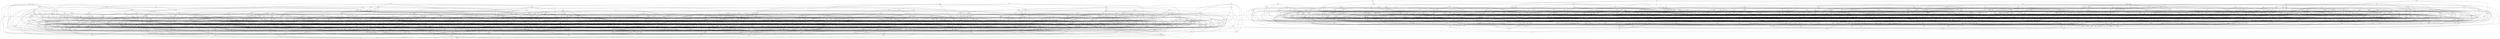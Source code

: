 graph G {
bbg
bbr
bcn
bcs
bct
bdb
bdh
bds
bfb
bfr
bft
bgg
bgk
bgl
bgr
bgt
bhk
bhx
bjx
bkc
bkk
bkm
bkp
bks
bkv
bkx
blb
bll
blm
bmr
bnc
bnf
bnr
bnx
bpc
bpg
bpj
bpp
bpv
bpz
bqf
bql
bqm
bqp
bqz
brc
brk
brq
brs
bsq
bsz
btf
btg
btm
bts
btv
bvc
bvd
bvf
bvl
bvq
bvt
bxb
bxd
bxg
bxj
bxk
bxr
bxs
bxz
bzp
cbc
cbj
cbn
cck
ccn
ccr
ccv
cdd
cds
cdz
cfb
cfl
cgb
cgf
cgn
cgs
chb
chf
chg
chh
chn
chp
chz
cjg
cjj
cjl
cjv
cjx
ckl
ckr
ckv
clc
clf
clh
cll
cln
cml
cmm
cmp
cnb
cns
cpd
cpf
cpg
cpl
cpp
cps
cpt
cpx
cqj
cqq
cqr
crh
crl
crq
crt
crz
csc
csd
ctb
ctf
ctp
cvb
cvq
cxn
cxp
cxs
czg
czh
czq
czr
dbc
dbj
dbn
dbp
dbr
dbs
dbv
dcb
dcq
ddd
ddm
ddp
ddq
dds
dff
dfg
dfl
dfs
dfz
dgc
dgm
dgs
dgz
dhb
dhk
dhq
dhs
djb
djg
djk
dkc
dkl
dls
dlt
dmj
dmp
dmr
dnk
dnx
dpc
dpg
dpl
dpm
dpq
dqb
dqd
dqh
dqj
dqm
dqp
drh
drj
dsc
dsd
dsh
dsk
dsz
dtb
dtk
dtl
dtn
dvd
dvr
dxc
dxl
dxp
dxx
dzh
dzj
dzk
dzl
dzn
dzz
fbd
fbk
fbm
fbr
fbt
fcf
fcm
fcn
fcq
fcz
fdf
fdg
fdl
fdr
fds
fdz
ffs
ffz
fgl
fgn
fgv
fhg
fhm
fht
fjp
fjt
fkp
fkr
fkz
flh
flp
fmd
fmj
fnq
fnt
fnz
fpd
fph
fpj
fpk
fpl
fpq
fpr
fpx
fqb
fqg
fql
fqm
fqn
fqv
fqx
frh
frl
frn
frp
fsc
fsk
fsv
ftf
ftg
ftt
fvb
fvd
fvf
fvr
fvv
fvx
fxj
fxk
fxm
fxn
fxs
fzg
fzq
fzv
gbg
gbm
gbq
gbs
gcb
gcc
gcd
gcg
gch
gcl
gcs
gcz
gdd
gdh
gdj
gdr
gdx
gfb
gff
gft
ggc
ggd
ggm
ghj
ghn
ghv
gjj
gjr
gjt
gjz
gkd
gkh
gkn
gkt
gld
glh
gls
gmg
gmk
gmr
gmt
gmx
gnk
gnn
gnt
gnx
gnz
gpf
gpl
gpm
gpp
gpt
gpx
gpz
gqg
gqp
gqv
grc
grh
grj
grs
grt
gsb
gsf
gsl
gst
gsv
gtf
gth
gtn
gtv
gvp
gvx
gvz
gxj
gxk
gxp
gxv
gxx
gxz
gzb
gzg
gzj
gzk
hbd
hbm
hbq
hbs
hbt
hbv
hbz
hcb
hdk
hdq
hdv
hfb
hff
hfh
hfq
hgf
hgj
hhj
hhk
hhm
hhp
hjd
hjg
hjh
hjj
hjk
hjp
hjq
hjx
hkc
hkh
hkq
hkr
hlb
hld
hlg
hls
hlt
hlx
hmc
hmf
hmj
hmr
hnz
hpk
hpp
hpt
hqc
hqf
hqh
hqv
hqz
hrf
hrl
hrq
hrr
hrz
hsr
htb
htf
htk
htq
htr
hvh
hvj
hvx
hxd
hxh
hxp
hxr
hxt
hxv
hzb
hzc
hzn
hzp
hzs
hzt
hzz
jbc
jbh
jbr
jbt
jcg
jch
jdg
jdj
jfc
jff
jfg
jfh
jfm
jfp
jfr
jfs
jfv
jfz
jgg
jgh
jgj
jgp
jgr
jgx
jhb
jhx
jhz
jjc
jjk
jjq
jjr
jjz
jkf
jkg
jkj
jkn
jlb
jll
jln
jls
jlx
jlz
jmh
jmk
jml
jmp
jmr
jmz
jnb
jnj
jpb
jpg
jpk
jpm
jpp
jpx
jqc
jqq
jrg
jrm
jrp
jrq
jsh
jsn
jsx
jtd
jtg
jtl
jtr
jvc
jvf
jvp
jvs
jvx
jxc
jxq
jxr
jxx
jzm
kbc
kbh
kbm
kbx
kcc
kcm
kcs
kcx
kdr
kfm
kfr
kgh
kgj
kgr
khl
khm
kht
kjc
kjm
kjs
kjv
kjz
kkb
kkh
kkj
kkk
kkm
kkr
klc
klh
kls
klv
klx
kmf
kmg
kmh
kmk
kmn
kms
knd
knj
kpl
kpq
kps
kpv
kqd
kqv
kqx
krc
krh
krk
krm
krp
krt
krx
ksb
ksp
ksr
ktj
ktq
kts
kvb
kvq
kvr
kxr
kxx
kzf
kzx
lbp
lcj
lcm
lcr
lcs
ldb
ldg
ldh
ldj
ldk
ldp
ldr
ldt
ldx
lfb
lfc
lfh
lfk
lfr
lfx
lgk
lgr
lgt
lhj
lhm
lhp
lhx
ljg
ljj
ljm
lkd
lkg
lkh
lkk
lkl
lkq
lkr
lks
lkv
lll
llm
llp
llz
lmc
lmg
lmh
lmj
lmk
lml
lmq
lng
lnm
lnn
lnp
lnr
lnt
lpd
lpn
lpx
lqb
lqc
lqf
lqz
lrc
lrf
lrg
lrh
lsf
ltc
ltp
ltz
lvp
lvs
lvt
lxd
lxg
lxq
lxr
lxt
lzl
mbf
mbk
mbl
mbn
mbp
mcb
mcd
mch
mcm
mcr
mdn
mdz
mfd
mfn
mfx
mgj
mgl
mgn
mgr
mgx
mgz
mhc
mhg
mhj
mhk
mhs
mhx
mjb
mjg
mjl
mjr
mjt
mkc
mkg
mkk
mkn
mkp
mkq
mkz
mlq
mlr
mlx
mmb
mmk
mms
mmt
mnd
mng
mnp
mnt
mnz
mpf
mph
mpj
mpl
mpt
mpx
mqd
mqj
mqs
mqv
mqx
mrk
mrp
mrq
mrr
mrs
mrt
msg
msh
msn
msp
mss
msz
mtc
mtf
mtg
mtj
mtq
mts
mtv
mtz
mvk
mvm
mvt
mxg
mxk
mxm
mxn
mxp
mxq
mzc
mzl
mzn
mzp
mzv
nbf
nbp
ncb
ncg
ncx
ndb
ndf
ndp
ndr
ndz
nff
nfl
nfs
nft
ngc
ngg
ngj
ngp
ngv
nhd
nhk
nhl
nhp
nhq
nhr
njc
njd
njh
njp
njs
njt
njv
nkj
nkt
nkz
nlb
nlg
nlh
nlm
nlq
nmb
nmf
nml
nmp
nmq
nms
nnb
nnc
nnd
nnf
nnn
nnx
npb
npc
npj
npq
nqh
nqj
nqn
nrj
nsb
nsj
nsp
ntr
nts
ntx
nvd
nvg
nvj
nvk
nvs
nvv
nxb
nxg
nxn
nxq
nxz
nzf
nzv
pbd
pbk
pbq
pcb
pch
pcj
pck
pct
pdc
pdf
pdh
pdl
pdm
pdp
pfb
pfc
pfh
pft
pgg
pgn
pgp
pgr
pgv
pgx
phr
pjj
pjm
pjq
pkb
pkp
pkv
plh
plp
plt
plz
pmc
pmh
pml
pmn
pmz
pnh
pnm
pnr
pns
pnt
pnv
pnz
ppf
ppj
ppm
ppv
ppx
ppz
pqd
pql
pqn
prb
prd
prq
prx
prz
psd
psf
psp
psr
psv
ptf
ptl
ptq
ptz
pvh
pvk
pxc
pxd
pxf
pxk
pxn
pxs
pxt
pxz
pzn
pzv
pzx
qbf
qbj
qbn
qbs
qcb
qch
qcj
qcm
qcn
qdc
qdr
qdt
qdx
qfb
qfg
qfm
qfp
qft
qfx
qgb
qgj
qgk
qgl
qgn
qgq
qhf
qhg
qhh
qhj
qhl
qhm
qhp
qht
qjq
qjs
qjx
qkb
qkc
qkn
qkp
qkr
qlf
qlh
qll
qlt
qlx
qlz
qmb
qmd
qmj
qmt
qmv
qmx
qnm
qnn
qnt
qpb
qpf
qpr
qpt
qpv
qpx
qqd
qqm
qqn
qqt
qrc
qrk
qrn
qsg
qst
qsx
qth
qtm
qtn
qtr
qtz
qvf
qvh
qvj
qvm
qvq
qvs
qxc
qxg
qxh
qxr
qxs
qxx
qzj
qzm
qzn
qzx
qzz
rbb
rbd
rbf
rbg
rcx
rdd
rdj
rdr
rdv
rfc
rfg
rfk
rgb
rgn
rgr
rgv
rgx
rhh
rhj
rhr
rhv
rhx
rhz
rjb
rjc
rjp
rjs
rjz
rkj
rkk
rkn
rkp
rkv
rlj
rlk
rlm
rlp
rmh
rmn
rmq
rms
rmz
rnc
rnh
rnq
rpb
rph
rpt
rqb
rqj
rqk
rqm
rrl
rrm
rrr
rsb
rsc
rsd
rsl
rsq
rss
rsx
rtc
rtk
rtq
rtr
rtx
rvd
rvm
rvr
rxb
rxz
rzb
rzl
rzp
rzq
sbd
sbj
sbk
sbm
sbp
sbr
sbv
sch
scs
sdc
sdq
sdr
sdv
sdx
sdz
sfd
sff
sfx
sgn
shc
shd
shh
shr
sht
shz
sjp
sjv
skh
skk
skm
skq
slp
slt
smb
smj
smv
snc
snf
snl
snm
spk
spp
sps
sqc
sqm
sqs
src
srd
srg
srk
srt
srv
ssd
ssr
stb
stf
stg
stm
stz
svb
svf
svg
svj
svk
svn
svr
sxc
sxq
sxr
sxv
szd
szj
szk
szq
szt
tbb
tbl
tbn
tbq
tcc
tck
tcr
tct
tcx
tcz
tdb
tdg
tdj
tdl
tdv
tfd
tfl
tft
tfx
tgn
tgr
tgx
thd
thl
tht
thv
thx
tjb
tjf
tjg
tjk
tjl
tjq
tjt
tjz
tkh
tks
tlb
tlh
tmc
tmm
tmv
tmz
tnh
tnj
tnl
tnr
tns
tnv
tpc
tpf
tpl
tpx
tqj
tqk
tqn
tqx
trk
trm
trx
tsc
tsh
tsn
ttc
ttd
ttg
ttk
ttq
ttr
tvf
tvt
tvz
txg
txr
txz
tzn
tzp
tzx
vbk
vbm
vbp
vbt
vbv
vbx
vbz
vcd
vcf
vcg
vch
vcl
vcv
vcx
vdc
vdv
vdz
vfb
vfd
vff
vfm
vfx
vgb
vgc
vgh
vhf
vhp
vhq
vhr
vjb
vjc
vjf
vjl
vjn
vjp
vjq
vkh
vkl
vlh
vlj
vll
vlm
vlq
vls
vlv
vmb
vmc
vmh
vml
vmr
vmx
vmz
vnc
vng
vnh
vns
vpc
vpf
vpv
vqg
vqm
vqq
vqs
vqt
vrb
vrf
vrj
vrm
vrr
vrv
vst
vsv
vsx
vtl
vtp
vts
vvb
vvc
vvs
vxd
vxf
vxk
vxx
vxz
vzb
vzh
vzv
xbb
xbd
xbz
xdb
xdc
xdf
xdm
xdz
xfb
xfc
xfp
xfr
xfs
xgb
xgc
xgf
xgl
xgm
xgt
xgv
xgx
xhb
xhc
xhh
xhj
xhl
xhp
xhz
xjc
xjm
xjq
xjx
xkc
xkd
xkp
xlc
xln
xlt
xmc
xmf
xmh
xmm
xms
xnk
xnn
xpb
xpc
xpf
xpm
xpn
xpp
xpq
xpt
xpz
xqs
xrb
xrp
xrv
xsm
xsp
xsv
xsz
xtb
xtc
xtd
xtn
xts
xtv
xtz
xvk
xvp
xxd
xxj
xxl
xxm
xxq
xxr
xxs
xzn
xzz
zbf
zbj
zbk
zbr
zbv
zbx
zbz
zck
zcm
zcs
zdb
zdh
zdm
zds
zdz
zff
zfk
zfl
zfr
zfv
zgj
zgm
zgv
zhh
zhp
zhr
zht
zhx
zjb
zjd
zjl
zjr
zjv
zkk
zkl
zkn
zks
zkt
zlc
zlj
zlk
zlp
zlq
zlv
zlz
zmb
zmg
zmh
zmm
zmq
zmv
zmx
zmz
znd
znf
zng
znj
znk
znr
zns
znt
zpd
zpf
zps
zpt
zpx
zqk
zql
zqp
zqq
zqv
zqx
zqz
zrk
zrn
zrq
zrt
zrx
zrz
zsb
zsd
zsg
zsj
zsm
zss
zst
ztg
ztk
zvg
zvp
zvz
zxc
zxf
zxt
zxv
zzn
zzs
zzt
zzv
ncx -- ncb;
ncx -- zdz;
ncx -- zlz;
ncx -- pcj;
mrt -- rjs;
mrq -- bvd;
mrk -- zsg;
mrk -- ksb;
mrk -- cml;
mrk -- hqh;
zhx -- rdv;
jxx -- vcv;
zrx -- zss;
zrx -- ngj;
zrx -- mph;
zrx -- fcm;
zrx -- zlk;
mhk -- bnf;
mhk -- pcb;
mhk -- hjk;
mhk -- vxf;
lmc -- nhr;
lmc -- slp;
lmc -- ltz;
lmc -- mzl;
lmc -- ddm;
lfb -- npj;
lfb -- xxj;
lfb -- zzs;
lfb -- zrz;
zxf -- fnz;
kpq -- rtq;
kpq -- kjs;
kpq -- kdr;
rgr -- cpx;
rgr -- xlc;
rgr -- slp;
frp -- cpx;
frp -- xfc;
ntr -- xtb;
vtl -- sht;
vtl -- cfl;
vtl -- lxr;
vtl -- knj;
cjj -- vkh;
cjj -- rmz;
xtz -- jpp;
xtz -- cjj;
xtz -- zpf;
bcs -- snl;
bcs -- kkm;
bcs -- rfk;
bcs -- xgt;
rcx -- bvd;
rcx -- ntx;
rcx -- pgg;
rcx -- fbm;
bgk -- mtg;
fqx -- jbh;
fqx -- hzz;
fqx -- gvp;
fqx -- pgv;
tks -- cln;
tks -- vcl;
klh -- pfh;
jmk -- mgn;
jmk -- nvg;
dsz -- pjj;
dsz -- mlx;
jxr -- lsf;
jxr -- mph;
gbg -- mdn;
zmg -- vbt;
zmg -- cjv;
zmg -- mqj;
zmg -- cpf;
lmq -- mtg;
lmq -- hlx;
lmq -- qtn;
vcd -- qcj;
vcd -- ksb;
vcd -- mkg;
xhl -- xpt;
xhl -- xtv;
xhl -- tmc;
dzn -- qkp;
rqj -- qnm;
rqj -- zfl;
rqj -- czq;
rvm -- fhm;
rvm -- fnq;
rvm -- hlx;
rvm -- vrb;
rvm -- zbx;
xgx -- svg;
smv -- mnz;
smv -- psr;
smv -- lzl;
smv -- qmj;
smv -- gcb;
sdx -- vxx;
sdx -- vqq;
tbl -- ntr;
kms -- dfl;
kms -- zmz;
lqz -- stz;
lqz -- jxq;
lqz -- hdk;
qdx -- pgp;
qdx -- dsk;
fvr -- trk;
fvr -- qkp;
fvr -- btv;
fvr -- rfk;
fvd -- ngp;
fvd -- gxp;
fvd -- xfs;
fvd -- ljj;
fvd -- bbg;
grc -- pmz;
grc -- mvk;
grc -- slp;
grc -- bxb;
grc -- txr;
ppf -- gdx;
ppf -- gxp;
ppf -- bkp;
ppf -- qfp;
ppf -- vdv;
mqd -- src;
dnk -- ldx;
dnk -- jpg;
dnk -- pxs;
dnk -- kts;
brk -- xpp;
jpk -- rfg;
jpk -- zlc;
jpk -- tbq;
jpk -- qkc;
dhs -- thl;
dhs -- rtq;
dhs -- kls;
tzp -- jmk;
pgr -- hzz;
pgr -- plp;
pgr -- dcq;
zhp -- tfx;
zhp -- rjc;
zhp -- fjt;
xjq -- vjc;
xjq -- tbl;
xjq -- lzl;
xjq -- fxj;
gmk -- pgv;
xdf -- qst;
xdf -- bhx;
znd -- qzm;
znd -- ptl;
lcj -- fht;
kvb -- vxf;
kvb -- ktj;
kvb -- fqm;
kvb -- xsv;
msg -- zmm;
msg -- kjc;
msg -- snf;
msg -- xpn;
zkl -- gpz;
zkl -- rmn;
zkl -- nvk;
zkl -- xpb;
kmk -- lvt;
sdr -- jbr;
sdr -- ndr;
sdr -- vhp;
sdr -- kzf;
sdr -- ndp;
lhm -- mqv;
lhm -- tfd;
lhm -- xvk;
lhm -- qdc;
pdp -- sbk;
pdp -- pgp;
tsc -- cjv;
tsc -- ttq;
tsc -- fcm;
fvf -- tct;
fvf -- jgx;
fvf -- fjt;
fvf -- rmh;
fvf -- fdr;
jrq -- ndf;
jrq -- stg;
jrq -- rjz;
jrq -- vbp;
jrq -- ldt;
bkp -- cgb;
kfr -- dtl;
kfr -- thv;
kfr -- mzn;
hjd -- bqf;
hjd -- tzp;
hjd -- zrt;
hjd -- vjn;
hjd -- fkz;
rfk -- psd;
hkr -- gft;
xkp -- qsx;
xkp -- xbd;
ldr -- jvp;
ldr -- dmr;
sqc -- psf;
zsj -- lrc;
zsj -- xpm;
zsj -- hvj;
vjn -- pml;
jmr -- ztk;
jmr -- xvk;
jmr -- mms;
zqq -- ttc;
zqq -- qzx;
ttc -- cjv;
ttc -- jfp;
hzp -- jcg;
hzp -- xmc;
hzp -- qpr;
cns -- kxx;
mkz -- xpb;
mkz -- dtn;
njh -- txr;
njh -- nhk;
njh -- kmn;
njh -- cmp;
cgs -- mrs;
cgs -- spk;
klv -- chf;
klv -- zbz;
klv -- vrf;
fdl -- lkd;
fdl -- frh;
xms -- dgm;
ddm -- xvp;
ddm -- csc;
ddm -- gqp;
zjv -- tnr;
zjv -- fsv;
zjv -- qzz;
zjv -- czr;
vbp -- cvq;
vbp -- cln;
vbp -- ggm;
hld -- fql;
crt -- jls;
crt -- krp;
crt -- ldj;
crt -- zlj;
hlb -- zdh;
hlb -- bpc;
hlb -- rzb;
hlb -- bxz;
hlb -- vnh;
hlb -- qch;
rbf -- xdb;
rbf -- nml;
rbf -- gqg;
rbf -- zht;
rbf -- kvr;
mfd -- pql;
mfd -- kjc;
vbm -- dsz;
vbm -- zmm;
ngj -- dlt;
mxq -- mqj;
mxq -- xmc;
mxq -- llm;
mxq -- ttc;
qcm -- xtb;
qcm -- gpx;
qcm -- tgx;
qcm -- gnz;
svj -- cpx;
svj -- ckl;
hbz -- dgs;
hbz -- gqp;
lkl -- xlc;
qjx -- pkb;
qjx -- kjc;
qjx -- zmx;
rtx -- fxm;
rtx -- mgn;
rtx -- bkc;
zpx -- gnk;
vcx -- lmk;
vcx -- fdg;
vcx -- bjx;
sjp -- jsh;
sjp -- hbm;
sjp -- gbm;
sjp -- lhj;
sjp -- drj;
krp -- ltc;
krp -- mzp;
dbr -- vjl;
dbr -- zdz;
cxp -- gjj;
cxp -- fzg;
cxp -- lzl;
cxp -- nff;
sbm -- zlk;
sbm -- rzp;
sbm -- bpc;
sbm -- ngj;
vzv -- cps;
vzv -- rbf;
vzv -- cll;
vzv -- vpv;
vzv -- chn;
hpk -- gnt;
hpk -- lfx;
hdq -- msz;
hdq -- ccv;
hdq -- msg;
dsd -- lxg;
dsd -- xgb;
dsd -- krk;
dsd -- qrn;
xgb -- zdz;
xgb -- lhp;
xgb -- bsq;
nhp -- shr;
nhp -- msz;
pbk -- xxl;
pbk -- mlr;
bgg -- zxt;
bgg -- xfr;
pxn -- gqg;
pxn -- zqz;
pxn -- mtq;
pxn -- dsk;
pxn -- trx;
pxn -- znf;
mgx -- qgj;
mgx -- qcj;
mgx -- vlv;
hhk -- mrq;
hhk -- zst;
fkr -- czq;
fkr -- pgp;
prz -- bzp;
dqm -- lbp;
fzq -- bql;
ngc -- lsf;
cpf -- lnn;
rgx -- szt;
zqz -- vjb;
qpb -- ddq;
qpb -- mmt;
qpb -- lgt;
nnb -- jgr;
nnb -- ppx;
nnb -- rgx;
jbc -- chg;
jbc -- zbk;
ltc -- xzz;
dqh -- lks;
rsl -- tpx;
rsl -- hhm;
rsl -- krp;
rsl -- ksb;
fnq -- kjv;
qxs -- vjf;
qxs -- dmr;
lcs -- bqm;
lcs -- prq;
lcs -- qdt;
lcs -- hfh;
kjm -- pxk;
kjm -- cck;
kjm -- xxr;
kjm -- pcj;
mcm -- mxg;
rhx -- qqn;
rhx -- mhc;
rhx -- bvq;
fgv -- pzx;
fgv -- zst;
fgv -- jjq;
nml -- czh;
bds -- mgn;
bds -- ptz;
bds -- zhr;
bds -- flh;
bds -- tns;
nfs -- drh;
nfs -- qsx;
vmc -- kqd;
vmc -- jqq;
tsn -- dxp;
tsn -- rnc;
tsn -- jxr;
tsn -- ggc;
xpp -- mdz;
xpp -- pgg;
kkm -- jhb;
kkm -- vjn;
kkm -- zhx;
kkm -- nqh;
zvz -- rlj;
fcq -- dxp;
fcq -- xfr;
fcq -- cpf;
fcq -- lgk;
vch -- blb;
vch -- cln;
vch -- lhj;
vch -- tjq;
vch -- dgc;
rhj -- fnq;
rhj -- zpf;
rhj -- dxc;
sps -- fpl;
sps -- cpx;
sps -- znk;
dzk -- nqj;
dzk -- bfr;
dzk -- lkr;
dzk -- xsp;
khm -- lxt;
khm -- ztk;
znt -- hjg;
znt -- fqg;
znt -- nml;
znt -- ldk;
hjq -- qcn;
hjq -- qgn;
hjq -- hhk;
hjq -- jtl;
qtz -- krm;
qtz -- ljg;
qtz -- jlb;
qtz -- sbd;
hxh -- sps;
hxh -- jsx;
hxh -- lbp;
hxh -- rhv;
hxh -- lqb;
hxh -- ktq;
fqn -- sqc;
fqn -- gxv;
fqn -- qlf;
fqn -- xgx;
fqn -- fvd;
gdx -- btm;
gdx -- mbf;
cxs -- qgl;
cxs -- ngc;
cxs -- zfr;
cxs -- lcj;
cxs -- jmh;
rmq -- nhk;
rmq -- xzz;
rmq -- qcn;
rmq -- qvs;
tvt -- kzx;
tvt -- spk;
tvt -- sxv;
tvt -- sdq;
fjt -- cps;
qpx -- pjj;
qpx -- pgx;
qpx -- qsx;
ptf -- jjk;
ptf -- gdd;
ptf -- dtn;
trx -- ssd;
trx -- vqm;
zlz -- zrq;
hkc -- ldt;
hkc -- hsr;
hkc -- krp;
hkc -- fkr;
gmx -- gnz;
gmx -- msn;
gmx -- kfm;
gmx -- shr;
ctb -- zvp;
rsx -- ldx;
rsx -- hvj;
dzh -- vbm;
dzh -- mtz;
dzh -- lcj;
dzh -- bxz;
htk -- bpv;
qmt -- pzx;
qmt -- zsm;
jqc -- fzq;
jqc -- glh;
jqc -- mdz;
hls -- bpv;
hls -- kjs;
srd -- zvz;
srd -- cdd;
srd -- rjc;
zpt -- crq;
qxr -- vfm;
qxr -- czq;
zvg -- mrp;
zvg -- srt;
zvg -- ngg;
tjk -- mgr;
tjk -- gsl;
tjk -- mkg;
shr -- frl;
shr -- tdv;
nxn -- jnj;
kdr -- mhx;
jml -- mdz;
snc -- zds;
tbq -- xgf;
tbq -- hfh;
cpp -- rsc;
cpp -- mlq;
cpp -- kvq;
cpp -- lhx;
kcs -- qzm;
kcs -- hrz;
kcs -- ttr;
kcs -- lrc;
kcs -- tqj;
trm -- bxd;
trm -- zgm;
trm -- gpt;
pns -- hmj;
pns -- mjg;
pns -- rmz;
krm -- fjt;
krm -- xpf;
krm -- nlq;
qrk -- klx;
qrk -- crh;
cqr -- jtr;
cqr -- gxx;
cqr -- ppx;
cqr -- krx;
plh -- vjl;
plh -- xmc;
plh -- dgz;
plh -- zxc;
qlf -- kmk;
qlf -- sjv;
qgn -- mbf;
qgn -- fbt;
dnx -- hzt;
dnx -- qxx;
dnx -- snm;
dnx -- dcq;
gzk -- cpt;
gzk -- zjd;
gzk -- lnt;
gzk -- vmh;
pxk -- xrp;
pxk -- fcn;
pxk -- hdk;
pxk -- thv;
pxk -- zmz;
gcb -- vqt;
cnb -- rnq;
cnb -- rnc;
cnb -- stf;
cnb -- bkm;
rdr -- zxc;
rpt -- jgp;
rpt -- psf;
rpt -- qgk;
rpt -- prz;
msh -- fpk;
msh -- vhf;
msh -- xhh;
zmq -- lmc;
zmq -- rgv;
zmq -- bxb;
zmq -- qgj;
clf -- sqc;
clf -- zhx;
clf -- vvs;
clf -- hls;
rlm -- dgz;
rlm -- mdn;
shd -- jrp;
cpg -- gkh;
cpg -- cll;
cpg -- rhv;
cpg -- ttg;
cpg -- xgt;
fcm -- skk;
fcm -- rlm;
bsz -- zlp;
bsz -- pch;
jgh -- ggd;
jgh -- klv;
jgh -- hkq;
jgh -- lng;
hmf -- bkc;
hmf -- xlc;
hzc -- hkr;
hzc -- zhh;
mxn -- ldh;
flh -- tcc;
sff -- rqj;
sff -- xsz;
dpc -- lkh;
dpc -- krt;
dpc -- xgv;
dpg -- dqp;
dpg -- jfg;
dpg -- zff;
fvx -- nfs;
fvx -- qnn;
fvx -- snf;
fvx -- dfg;
xmf -- tlb;
tdb -- fbm;
tdb -- ghn;
mkq -- mtq;
mkq -- jqc;
nff -- xrb;
nff -- qmj;
nff -- clh;
fxj -- zpx;
fxj -- rzp;
fxj -- dmr;
fxj -- brs;
zrk -- zdm;
zrk -- gpm;
zrk -- ggd;
vbt -- chz;
vbt -- sgn;
cck -- jzm;
cck -- rnc;
gxv -- pck;
gxv -- vhr;
mhs -- vtp;
mhs -- xjc;
mhs -- mkk;
mhs -- vjc;
hrz -- thv;
hrz -- gpp;
hrz -- mkk;
hrz -- bxr;
bxg -- qth;
bxg -- llm;
bxg -- kms;
bxg -- snm;
kkr -- jjk;
kkr -- mcm;
kkr -- gbs;
kkr -- mrp;
qlh -- zbr;
qlh -- chn;
qlh -- ljm;
zfk -- nbp;
zfk -- shr;
zfk -- rnq;
zfk -- qkn;
zfk -- pgx;
nqn -- vqm;
nqn -- nlg;
nqn -- fcf;
nqn -- shh;
mts -- zqk;
mts -- frl;
mts -- ttr;
hzb -- gmt;
hzb -- thx;
hzb -- zlz;
hzb -- gvz;
ffs -- mdn;
hjx -- pgx;
hjx -- dtk;
hjx -- hzz;
hjx -- xdf;
hjx -- rqb;
hjx -- cqr;
jzm -- kpv;
jzm -- zpt;
tcr -- jhb;
hbv -- czg;
hbv -- mfn;
hbv -- prq;
hbv -- zmb;
hbv -- ldr;
bpg -- vng;
bpg -- mrs;
bpg -- njp;
bpg -- gdd;
ggm -- ppv;
ggm -- hhp;
svg -- lvt;
gbq -- zpx;
gbq -- zlc;
gbq -- prb;
gbq -- qhj;
gbq -- lrc;
vdc -- qbs;
vdc -- pbd;
tpl -- zhx;
tpl -- qzj;
tpl -- fjp;
tpl -- prz;
hbt -- xkd;
llp -- grs;
llp -- xpn;
llp -- tsc;
llp -- btf;
llp -- slt;
llp -- xgl;
hbd -- mtf;
hbd -- hld;
hbd -- qhh;
sxq -- lkl;
sxq -- svb;
sxq -- nrj;
gcl -- lvt;
gcl -- sbk;
gcl -- rtq;
gkn -- qth;
brs -- mtz;
grt -- mhj;
grt -- jcg;
grt -- qbs;
grt -- njs;
gdj -- fht;
gdj -- xzn;
kcx -- tks;
kcx -- fql;
kcx -- jgx;
fpj -- jjr;
fpj -- zjr;
fpj -- zlv;
fpj -- ltc;
fpj -- zfl;
drj -- qbn;
vlm -- gxk;
vlm -- bvc;
vlm -- cgn;
stf -- kzx;
stf -- llz;
stf -- mxk;
stf -- zps;
qcn -- ndb;
qcn -- lxd;
qzx -- kpv;
qzx -- hlx;
jsh -- psf;
jsh -- qkp;
gjt -- qch;
gjt -- jlz;
gjt -- gbg;
mzn -- nvk;
fsk -- gqg;
fsk -- zhh;
pvh -- vxx;
pvh -- psp;
tjb -- znj;
tjb -- klx;
cml -- glh;
cml -- jfv;
xrb -- xtb;
xrb -- vhf;
xtn -- kgh;
xtn -- zbr;
lkh -- qkc;
lkh -- cds;
kgr -- hls;
kgr -- rlj;
kgr -- pdp;
kgr -- vxf;
vcf -- mkn;
vcf -- srg;
vcf -- pxc;
vcf -- brk;
psv -- nsj;
psv -- llm;
psv -- slt;
psv -- gmk;
qkr -- rhv;
qkr -- dzn;
chp -- dxc;
chp -- jhz;
chp -- lkq;
chp -- pns;
sfx -- ggm;
sfx -- fxm;
sfx -- cpx;
sfx -- hgj;
zck -- pkp;
zck -- pdf;
btf -- tgn;
btf -- nlb;
btf -- gzb;
rms -- mhj;
bkm -- lmq;
bkm -- krh;
bkm -- sgn;
ctf -- lrc;
ctf -- zmb;
ctf -- gpz;
rph -- gcg;
rph -- hbm;
rph -- xhj;
rph -- sdv;
vvc -- kxx;
lpd -- hrf;
lpd -- msp;
lpd -- hbm;
lpd -- dqb;
xmc -- cfl;
jdj -- nhr;
jdj -- nxb;
jdj -- nrj;
jdj -- sff;
nfl -- fgl;
nfl -- xtn;
gcd -- fdr;
qst -- hjj;
qst -- jxx;
zcs -- xxr;
zcs -- qch;
zjb -- shz;
zjb -- ndz;
zjb -- nlh;
zjb -- ccv;
kls -- qnm;
kls -- qmd;
kls -- gqp;
rvr -- rhv;
mbn -- ldk;
xgl -- zrz;
xgl -- zmv;
zzt -- grs;
zzt -- rgx;
zzt -- svn;
zzt -- xvk;
vxk -- gff;
mqv -- lnn;
jkf -- jrp;
jkf -- mgj;
jkf -- zgj;
jkf -- pmh;
sht -- fqb;
thl -- dzj;
tjt -- nqh;
tjt -- ccn;
tjt -- pxz;
tjt -- sdv;
tjt -- ljg;
nhl -- lkd;
nhl -- pxz;
jpp -- qpr;
jpp -- gdr;
plp -- rdr;
pgx -- qnn;
tcx -- pbq;
tcx -- ppz;
tcx -- pnr;
tcx -- hpp;
mkk -- sxv;
jpb -- cjj;
jpb -- jxx;
jpb -- bll;
jpb -- ckv;
lvp -- gnz;
lvp -- rjs;
lvp -- dxc;
spk -- zdh;
jsx -- nxb;
jsx -- cqq;
ftt -- crh;
ftt -- zss;
fjp -- rss;
fjp -- vbx;
fjp -- znr;
zff -- njc;
zff -- mmb;
bbg -- cmm;
bbg -- qpt;
bbg -- cpd;
bbg -- qcj;
mgl -- njc;
mgl -- zsg;
mgl -- zvp;
mgl -- kgj;
xtd -- xxl;
xtd -- fsk;
rsd -- jgg;
rsd -- blm;
ztk -- bxr;
ztk -- vgc;
zmx -- zsb;
zmx -- gbg;
vns -- kmg;
vns -- kvq;
vns -- bcn;
vns -- nsp;
gkd -- bdh;
gkd -- fzq;
gkd -- hpk;
chb -- ksp;
chb -- rsb;
nlh -- brc;
nlh -- cns;
nlh -- kts;
gxz -- zmh;
gxz -- zxc;
gxz -- pxt;
gxz -- mgz;
znk -- tjk;
znk -- ljg;
tpf -- trm;
tpf -- mgx;
tpf -- tns;
pnh -- mdn;
pnh -- chb;
pnh -- pcj;
pnh -- jhx;
ccv -- ffs;
ccv -- kcm;
zdz -- xnk;
zdz -- pkp;
pjj -- plp;
lpn -- qjq;
lpn -- dvr;
lpn -- dsk;
lpn -- xzz;
jfm -- tvz;
jfm -- ptq;
jfm -- dxp;
jfm -- mrt;
skq -- tcc;
skq -- hbd;
skq -- gcg;
skq -- kgh;
zzv -- vll;
zzv -- xlt;
zzv -- xsv;
zzv -- hld;
hjh -- qvf;
hjh -- gnx;
hjh -- bhx;
hjh -- zsb;
glh -- jbt;
fdg -- hdv;
fdg -- psr;
fdg -- vbt;
pzn -- qtr;
fpk -- tjb;
fpk -- zjb;
fpk -- cgf;
fpk -- zpt;
xts -- lks;
xts -- hgf;
xts -- hlt;
xts -- blm;
szd -- qgl;
szd -- xnn;
szd -- svn;
szd -- fdg;
mkn -- dff;
mkn -- pcb;
mkn -- blm;
vlh -- qch;
vlh -- tlh;
vlh -- zqv;
vlh -- zbj;
kzf -- tbq;
kzf -- kjv;
svr -- srv;
svr -- hbq;
svr -- bvq;
svr -- zgm;
ghj -- mkz;
ghj -- prb;
ghj -- dgz;
ghj -- qxx;
ghj -- fqb;
frh -- dzj;
frh -- zgj;
dqp -- nml;
dqp -- ckl;
dqp -- vml;
dgc -- xxm;
dgc -- bvq;
dgc -- bts;
qvq -- gvz;
qvq -- qxs;
qvq -- cjj;
qvq -- jmz;
jxq -- pxt;
jbr -- qrk;
jbr -- kkr;
jbr -- zmh;
ttk -- ngp;
ttk -- tkh;
ttk -- vcd;
skk -- plp;
tmv -- lfc;
spp -- rjs;
spp -- gkn;
spp -- zqq;
mjb -- qkb;
mjb -- nhp;
mjb -- zss;
mjb -- cjv;
pxs -- qsx;
pxs -- tck;
rgn -- zfl;
rgn -- bql;
pmc -- gzj;
pmc -- jfp;
qhp -- dtn;
qhp -- rlp;
qhp -- jvp;
qhp -- znj;
qhp -- drh;
jgj -- xjc;
jgj -- gkn;
jgj -- bbr;
jgj -- lfk;
kvr -- tcz;
kvr -- lcm;
kvr -- jjr;
kvr -- zgv;
txz -- kqd;
txz -- pnm;
sbr -- dcq;
sbr -- tsh;
sbr -- zss;
sbr -- bxz;
fpl -- shh;
fpl -- cjl;
mcd -- kkj;
mcd -- zsm;
mcd -- vfd;
mcd -- cqj;
mcd -- pzv;
pnt -- npb;
pnt -- fxk;
pnt -- fds;
pnt -- mvt;
knj -- zdz;
knj -- mrs;
nlq -- qhh;
nlq -- rss;
nlq -- vrf;
qrn -- kts;
qrn -- vjq;
qrn -- ppm;
qrn -- xpt;
qrn -- dbp;
gtn -- csc;
vqs -- mxm;
vqs -- qkb;
vqs -- lsf;
vqs -- msz;
hqh -- vrm;
hqh -- qmd;
hqh -- jvx;
dvr -- pfb;
dvr -- qlh;
dvr -- fqg;
ztg -- pgg;
sdq -- zxf;
jqq -- svb;
rjb -- qlx;
rjb -- hbz;
rjb -- rtq;
rjb -- ptz;
zxv -- fqg;
zxv -- tdb;
zxv -- ssd;
qcb -- gsl;
qcb -- hld;
fsv -- gsf;
fsv -- pkp;
czh -- tzn;
ppj -- lbp;
ppj -- tmv;
ppj -- hgj;
ppj -- nmb;
gff -- jrg;
gff -- cpd;
gff -- psd;
gff -- ldh;
gff -- tcz;
crq -- bpz;
slt -- bxr;
fsc -- frp;
fsc -- fvb;
gpf -- qxg;
gpf -- bkp;
gpf -- pxz;
pdc -- jtd;
pdc -- bks;
pdc -- chn;
pdc -- xxs;
mnp -- chz;
mnp -- gvx;
mnp -- jmr;
mnp -- vsv;
ndz -- qzx;
dhk -- hqc;
dhk -- jrg;
dhk -- cpx;
dhk -- djb;
hqc -- zbr;
hqc -- fvb;
ftg -- xjq;
ftg -- xpn;
ftg -- kjc;
ftg -- zbj;
rxz -- ttq;
rxz -- xsp;
gdh -- nnd;
gdh -- vjn;
gdh -- xmf;
gdh -- mxn;
mzl -- htf;
mzl -- bdh;
vmr -- mrq;
vmr -- jgg;
xsv -- zvp;
xsv -- sjv;
xsv -- znk;
hrf -- btm;
xxr -- jll;
xxr -- dxc;
gst -- lmj;
gst -- xvp;
gst -- vfd;
gst -- svj;
gst -- qxh;
gst -- bgt;
zkk -- pdf;
zkk -- qnn;
xbd -- dpl;
xbd -- gzb;
xbd -- zfr;
rgv -- tjg;
rgv -- gnn;
rgv -- qpt;
rgv -- rhr;
dds -- vfm;
dds -- gxj;
dds -- lks;
nnn -- rms;
kjz -- qzn;
kjz -- zlz;
kjz -- ptq;
kjz -- tnv;
dxl -- hbt;
dxl -- tqk;
dxl -- frp;
dxl -- tfx;
rqb -- rbg;
rqb -- ldr;
rqb -- lqz;
brc -- zjd;
hjk -- qxr;
hjk -- trx;
hjk -- dzn;
mbl -- tmv;
mbl -- gcd;
mbl -- tks;
mbl -- jvx;
thx -- zmz;
thx -- nhp;
thx -- brc;
zxt -- szt;
tgn -- rsc;
hfh -- rms;
cqj -- lgr;
cqj -- crz;
ttr -- mnz;
ttr -- zlq;
jfc -- htf;
jfc -- cbj;
jfc -- rlj;
bnx -- xfc;
nhr -- pfb;
xbz -- gvz;
xbz -- zpx;
xbz -- bxz;
pjm -- dxp;
pjm -- mxk;
crz -- gqg;
crz -- gcg;
vng -- qtr;
vng -- jnb;
kbm -- mbf;
kbm -- dff;
kbm -- qvs;
kbm -- zlj;
vml -- zjr;
vml -- thl;
vml -- znr;
qhf -- cgf;
qhf -- pxt;
qhf -- jxx;
zjl -- xhc;
zjl -- bpv;
zjl -- mbn;
zjl -- gzg;
zjl -- dqj;
qlt -- vxz;
qlt -- psr;
qlt -- smj;
qlt -- xgv;
qlt -- qdt;
vjc -- dtk;
vjc -- lll;
vzb -- qmb;
vzb -- tnr;
vzb -- nxn;
vzb -- mgr;
vzb -- sbk;
vzb -- hhk;
tdg -- qkc;
tdg -- gth;
tdg -- rbb;
tdg -- hvj;
pdm -- vfb;
pdm -- pbk;
pdm -- djg;
mlq -- fcm;
mlq -- klh;
qfm -- mlq;
qfm -- vbm;
qfm -- gdj;
lfc -- cjg;
lfc -- bzp;
pdh -- cjv;
jmh -- krk;
jmh -- jxq;
jmh -- khm;
stb -- hdq;
stb -- dqd;
stb -- gch;
sxc -- fpl;
sxc -- fxm;
sxc -- nhk;
sxc -- psp;
mnd -- fmj;
mnd -- xxs;
mnd -- qfp;
mnd -- rrm;
mnd -- jtg;
bnr -- kmf;
bnr -- lxr;
mdz -- qkp;
mdz -- jfv;
mrp -- jch;
mmt -- pxz;
gbm -- dds;
gbm -- qbj;
gbm -- mmb;
zdb -- xdf;
zdb -- nhq;
zdb -- hdv;
zdb -- xzn;
zdb -- chg;
mhc -- zvp;
mhc -- blm;
mhc -- lkl;
vsv -- bgl;
vsv -- zpx;
kxr -- szt;
ndp -- jvp;
ndp -- mzc;
ndp -- ngj;
szk -- clh;
szk -- zxf;
szk -- gjt;
szk -- tjz;
srk -- lmj;
srk -- qfb;
srk -- qjq;
hjj -- spk;
bpj -- sdq;
bpj -- jxr;
bpj -- lxt;
bpj -- vls;
gth -- dpl;
gth -- nqj;
gth -- ppx;
qcj -- cmm;
qcj -- nxg;
qcj -- gbm;
nft -- thl;
nft -- lfx;
nft -- szj;
cvq -- hqc;
cvq -- mkg;
mss -- ptq;
dbp -- vrb;
pck -- ljm;
bts -- cjl;
bts -- mtf;
bts -- psf;
nsp -- fxs;
nsp -- cxp;
nsp -- pkp;
tbn -- hzp;
tbn -- krx;
tbn -- gdj;
tbn -- kmf;
gkt -- nfl;
gkt -- cml;
gkt -- qpv;
gkt -- pft;
gld -- zvp;
gld -- jlb;
mlr -- mjr;
mlr -- cjg;
gjz -- bvc;
gjz -- txr;
gjz -- lhj;
fgl -- ttg;
zpd -- xtc;
zpd -- hld;
zpd -- pft;
lrh -- ncb;
lrh -- mfd;
lrh -- zpf;
lrh -- mcm;
xxq -- znr;
xxq -- hqz;
xxq -- njd;
xxq -- zlj;
xxm -- jtg;
xxm -- zgm;
xxm -- pgg;
clc -- qjs;
clc -- rgb;
clc -- pfb;
clc -- jml;
bvq -- pml;
bvq -- ztg;
bvq -- gkh;
xkc -- frp;
xkc -- xxs;
xkc -- pml;
grh -- lkd;
grh -- ksr;
grh -- cgn;
grh -- qhl;
vpf -- djb;
vpf -- zdm;
vpf -- pdp;
vpf -- fpd;
rzb -- srt;
rzb -- mxg;
rzb -- mjt;
snl -- mkq;
snl -- cll;
snl -- nxg;
dqj -- zfv;
dqj -- hzs;
dqj -- vrm;
fmd -- mdz;
fmd -- nms;
fmd -- jlb;
dkc -- blm;
dkc -- bxb;
dkc -- vhr;
bxs -- sdx;
bxs -- zqp;
bxs -- fzq;
bxs -- cvq;
gxx -- pjj;
vhp -- bbr;
zbz -- cpd;
zbz -- lmj;
zbz -- fdf;
mgz -- frl;
mgz -- tnl;
mgz -- nvk;
vjp -- ctb;
jdg -- mph;
jdg -- mjb;
jdg -- tnv;
jdg -- cds;
jdg -- lhp;
rdd -- pfb;
hvh -- tqx;
hvh -- dbp;
hvh -- gqv;
nxb -- fbm;
qdt -- jcg;
qdt -- rzq;
tmc -- zbk;
tmc -- vrb;
tmc -- pgr;
qfg -- tvf;
qfg -- nft;
tht -- cdd;
tht -- vfm;
tht -- mrq;
skm -- msz;
skm -- krh;
skm -- jfz;
skm -- zcs;
rzq -- zmh;
fkp -- bzp;
mng -- zmv;
mng -- nnn;
vlj -- fdl;
vlj -- hmc;
vlj -- zqz;
vlj -- zrt;
vlj -- mcr;
vlj -- fvd;
xvk -- tbq;
xvk -- qhj;
bfr -- qvf;
bfr -- vfx;
bfr -- zqv;
bfr -- chz;
dpm -- kjs;
dpm -- gcl;
dpm -- hxp;
qgq -- hjj;
qgq -- sxv;
zbf -- hkh;
zbf -- zmv;
zbf -- hqf;
zbf -- bxg;
zbf -- jpg;
xrp -- xgf;
xrp -- smj;
jgx -- mmt;
jgx -- lmh;
jgx -- ktq;
bvc -- xhc;
bvc -- ssd;
vbv -- zpf;
vbv -- cgs;
vbv -- qgq;
qxc -- xsm;
qxc -- mcr;
qxc -- crl;
qxc -- srk;
qxc -- ttk;
mmk -- srg;
mmk -- ldp;
mmk -- lnm;
dtb -- dtn;
dtb -- fht;
dtb -- gvx;
znf -- ssd;
znf -- cgn;
znf -- pxc;
znf -- gnt;
nlm -- cml;
nlm -- jqq;
nlm -- fbk;
zhr -- gpm;
zhr -- dzn;
tjl -- dkl;
tjl -- gpp;
tjl -- mtz;
jrm -- gld;
jrm -- sxq;
jrm -- mfx;
jrm -- tcr;
ndr -- vhp;
ndr -- vbv;
ndr -- pkb;
vpv -- sbv;
vpv -- mlr;
vpv -- qfb;
zks -- msz;
zks -- kzx;
zks -- xhh;
zks -- brc;
bll -- mhj;
dtl -- pbd;
dtl -- jhz;
bfb -- gxx;
msz -- czg;
npq -- zql;
npq -- lxr;
npq -- gcs;
zcm -- vls;
zcm -- tdj;
zcm -- lkg;
zcm -- htr;
qpr -- mjg;
fcf -- mmk;
fcf -- vts;
fcf -- vmr;
kqv -- lxr;
kqv -- mkk;
kqv -- lqc;
jmp -- nms;
jmp -- dqh;
jmp -- gnn;
jmp -- zht;
vst -- tqx;
vst -- hbs;
vst -- fzg;
pnz -- qpb;
pnz -- tcc;
pnz -- bqp;
pnz -- rkk;
vbk -- rbf;
vbk -- xpf;
mtq -- qpt;
dbs -- mbn;
dbs -- lfr;
dbs -- qmt;
dbs -- mkg;
jvc -- tcc;
jvc -- pcb;
jvc -- zst;
jvc -- zgm;
sbp -- pkb;
sbp -- mjt;
sbp -- hxv;
sbp -- tfl;
kkh -- nlm;
kkh -- vdz;
kkh -- fql;
vfb -- gsl;
vfb -- nlg;
vfb -- mgj;
vfb -- qzj;
tnj -- bvq;
tnj -- qmd;
tnj -- kpl;
rpb -- svb;
rpb -- cmm;
rpb -- srv;
hqz -- cps;
hqz -- vdv;
xdz -- zkn;
xdz -- rtx;
xdz -- hmc;
xdz -- djb;
xgm -- zdh;
xgm -- pfh;
xgm -- hdv;
rrr -- xgx;
rrr -- jrg;
qft -- dls;
qft -- qlz;
qft -- jbc;
qft -- hff;
rzp -- chg;
xtc -- nmp;
xtc -- vvb;
xtc -- cjg;
njv -- qkc;
njv -- ncb;
njv -- rfg;
pjq -- rmn;
pjq -- kfm;
pjq -- xpm;
pjq -- rjs;
gxp -- rgb;
vfd -- hpk;
vfd -- fdf;
mbp -- xzz;
mbp -- mmb;
nnf -- cgf;
nnf -- fxn;
nnf -- jch;
nnf -- rhh;
jgp -- vhr;
fpr -- rxz;
fpr -- vhq;
fpr -- qvh;
fpr -- plh;
jfh -- htr;
jfh -- xtz;
jfh -- xnn;
lmj -- bkp;
vmb -- pnm;
vmb -- fds;
vmb -- qjq;
vmb -- mrq;
tmm -- jjc;
tmm -- djb;
tmm -- hsr;
ccr -- fhg;
ccr -- lhp;
ccr -- tdv;
szq -- gcd;
szq -- gpt;
szq -- ddq;
szq -- njd;
tnv -- vvc;
bpp -- svb;
bpp -- dzn;
bpp -- jml;
cbj -- fbt;
cbj -- svg;
jlz -- tqx;
lgk -- zlc;
lgk -- rqk;
lgk -- vng;
kfm -- gbg;
kfm -- jmz;
nlb -- pgr;
nlb -- kxx;
lxg -- gsb;
lxg -- njt;
hxd -- crh;
hxd -- qfm;
hxd -- pgv;
hxd -- fnz;
ckl -- tns;
sch -- sdv;
sch -- mgj;
sch -- qhh;
sch -- qxh;
sch -- qmd;
sch -- nhd;
qhl -- jnj;
mxk -- vbz;
mpj -- jnb;
mpj -- frl;
mpj -- zmm;
bgl -- qsg;
bgl -- cds;
crh -- dmr;
xjx -- zrk;
rnc -- zpx;
zkt -- kbc;
zkt -- ftt;
zkt -- mcm;
pnv -- lmq;
pnv -- qrk;
pnv -- vnc;
qll -- vls;
qll -- jfh;
qll -- lhp;
jsn -- prq;
jsn -- bfb;
jsn -- zxc;
jsn -- gpp;
jsn -- chb;
vcl -- fqv;
vcl -- tzn;
xpq -- llm;
xpq -- xtb;
xpq -- ncx;
xpq -- prx;
dbj -- jgx;
dbj -- vgb;
dbj -- nmb;
zlq -- zmh;
zlq -- crq;
jch -- ptq;
jch -- vqt;
bnf -- gpt;
bnf -- hhm;
rss -- qfb;
rss -- nvg;
nsb -- pxk;
nsb -- gnz;
nsb -- kcm;
nsb -- ltp;
gch -- pfh;
gch -- snf;
qhg -- klc;
qhg -- rnh;
qhg -- tjl;
qhg -- cns;
bqz -- vdc;
bqz -- zmz;
tzn -- zvp;
ncg -- kkj;
ncg -- rlj;
ncg -- qlx;
ncg -- qfg;
hff -- nlb;
hff -- bgk;
hff -- lxt;
xsz -- tvf;
xsz -- ddq;
zng -- ffs;
zng -- nvv;
pdl -- kdr;
pdl -- cvq;
pdl -- bnx;
tmz -- zqk;
tmz -- ngc;
tmz -- lvp;
sgn -- jbc;
sgn -- lml;
sdz -- bdb;
sdz -- lmq;
sdz -- fxn;
sdz -- lll;
rmh -- jjq;
rmh -- mpf;
rmh -- cgb;
mfn -- prx;
mfn -- jhz;
mfn -- fcn;
mfn -- rhj;
mfn -- grt;
sfd -- bjx;
sfd -- mbk;
sfd -- gnz;
sfd -- vnc;
nkt -- gcz;
nkt -- nnd;
nkt -- nhk;
nkt -- gxk;
jlx -- tjz;
jlx -- xxd;
hzn -- xzn;
hzn -- msn;
hzn -- mjg;
hzn -- ksp;
qjs -- mzv;
qjs -- vll;
qjs -- kkh;
mqx -- vcf;
mqx -- zqz;
mqx -- bvd;
mqx -- rtr;
pgn -- qkr;
pgn -- qmb;
pgn -- nxg;
pgn -- rfk;
qkb -- fcn;
qkb -- dcq;
qkb -- kxr;
hxr -- fxn;
hxr -- sxr;
hxr -- bsz;
hxr -- qgl;
vlq -- xmc;
vlq -- vrv;
vlq -- npq;
vlq -- xms;
tqk -- gxj;
tqk -- dzj;
cbn -- lmk;
cbn -- qdr;
cbn -- mqv;
cbn -- cpt;
jfr -- gnt;
jfr -- dbc;
jfr -- jkj;
jfr -- dqh;
mvm -- snc;
mvm -- fdf;
mvm -- jml;
mvm -- smb;
mvm -- qxr;
mvm -- qmt;
ctp -- htf;
ctp -- xmm;
ctp -- qnm;
ctp -- vkl;
kkb -- fcn;
kkb -- gsb;
kkb -- kzx;
kkb -- jgr;
rtr -- gxj;
rtr -- qjq;
rtr -- dsk;
rtr -- rdv;
llz -- chz;
llz -- kjv;
fvv -- qht;
fvv -- rtc;
fvv -- fdz;
fvv -- nhl;
jjq -- xjx;
jjq -- vrm;
kvq -- kpv;
kvq -- tsh;
hcb -- xkp;
hcb -- tgx;
hcb -- zjd;
hcb -- dbr;
xgv -- tdl;
jjr -- hld;
jjr -- fmj;
qdr -- lml;
qdr -- fcz;
lfr -- jjz;
lfr -- ssd;
pxf -- cpd;
lml -- bgk;
lml -- hbs;
kpl -- grc;
kpl -- bxd;
kpl -- sjv;
ppm -- fhg;
ppm -- lhp;
mpf -- dpm;
mpf -- phr;
mpf -- nqn;
mpf -- fkp;
mpf -- fsc;
mpf -- drj;
mpf -- jfg;
cvb -- mhg;
cvb -- zmm;
cvb -- ngg;
cvb -- ccr;
smb -- vbk;
smb -- qpv;
jjz -- kdr;
zzs -- dtl;
zzs -- sxv;
pmn -- mtg;
pmn -- hjj;
pmn -- vls;
pmn -- pkb;
mtj -- mzv;
mtj -- xfb;
xbb -- kcc;
xbb -- lnm;
xbb -- bpv;
xbb -- brk;
xsp -- mtz;
xsp -- zlp;
xsp -- vvc;
xsp -- tdl;
tdj -- pbd;
nlg -- tcz;
vxz -- cpf;
txg -- qzz;
txg -- pch;
txg -- lqc;
txg -- njt;
nsj -- xgv;
nsj -- thv;
nsj -- hrr;
nsj -- zps;
mtc -- gmt;
mtc -- pdf;
mtc -- vhp;
mtc -- zqv;
mtc -- dpc;
mtc -- hxr;
tjz -- ngc;
tjz -- gzj;
tjz -- pql;
xfb -- zht;
hsr -- sqs;
hsr -- zdm;
hsr -- xsm;
pzv -- cmm;
pzv -- ctb;
pzv -- xpc;
pzv -- zgj;
zql -- kfm;
zql -- tqj;
zql -- qfx;
rsb -- gqv;
hfq -- mlx;
hfq -- vrb;
hfq -- pjm;
hfq -- qdr;
xhp -- gzg;
xhp -- vbk;
xhp -- jnj;
cbc -- hbz;
cbc -- hhp;
cbc -- mgn;
cbc -- bxd;
nmf -- tft;
nmf -- qmx;
nmf -- bsq;
nmf -- hqv;
gsb -- zss;
gsb -- vsx;
ljg -- qbj;
ljg -- xmf;
xqs -- rfg;
xqs -- tvz;
xqs -- zfr;
xgc -- qtn;
xgc -- pfh;
xgc -- brc;
xgc -- vrv;
frn -- lmh;
frn -- qxg;
frn -- vxx;
vlv -- dbc;
vlv -- jbt;
tck -- pgx;
tck -- tgn;
tck -- xjc;
nxz -- mjl;
nxz -- vdz;
nxz -- njc;
nxz -- rkv;
zgv -- ldh;
zgv -- mxn;
zgv -- tns;
bhk -- kgj;
bhk -- frp;
bhk -- rdv;
bhk -- vxx;
qhj -- pdh;
dbv -- ltp;
dbv -- bxj;
dbv -- tgx;
mkp -- hqz;
mkp -- htf;
mkp -- bvq;
mkp -- qzj;
gjj -- pcj;
gjj -- xms;
gjj -- xtb;
ltp -- krt;
bcn -- xbz;
bcn -- qmj;
bcn -- pjm;
lvs -- tzx;
lvs -- gnx;
lvs -- nmq;
lvs -- zsj;
djb -- pxc;
rhh -- xrp;
rhh -- qnn;
rhh -- tqj;
rhh -- rmn;
rhh -- xmc;
vtp -- jvf;
vtp -- chz;
pct -- pzn;
dls -- fqb;
dls -- xxj;
dls -- vhf;
hpp -- qpr;
hpp -- chz;
hpp -- xtb;
hpp -- prx;
rtq -- jbt;
fbr -- hbd;
fbr -- zhp;
fbr -- tnh;
fbr -- jrm;
zlk -- rmn;
zlk -- vhp;
fqv -- lfx;
qqd -- fnz;
qqd -- pzn;
qqd -- rlm;
qqd -- fqb;
npc -- vjb;
zrt -- vjp;
jkn -- bll;
jkn -- xhh;
thd -- szj;
thd -- ckr;
thd -- flh;
thd -- lfx;
thd -- hmf;
mhx -- hgf;
jfs -- zfv;
jfs -- mmb;
jfs -- bqf;
ltz -- tjk;
ltz -- tdb;
ltz -- dbj;
hgj -- psp;
hgj -- ttg;
dbc -- tjq;
dbc -- xbb;
lpx -- qvf;
lpx -- mnz;
lpx -- qzz;
lpx -- jpg;
vmh -- tnr;
vmh -- fnq;
vmh -- lhx;
kbx -- dvd;
kbx -- xtd;
kbx -- hrf;
kbx -- xfs;
pxd -- rrr;
pxd -- fsk;
pxd -- nxq;
pxd -- xpf;
hjg -- hxp;
hjg -- jrp;
mms -- cgs;
mms -- slt;
mms -- dfl;
kbh -- gnk;
kbh -- qtm;
kbh -- njp;
kbh -- jhz;
vmz -- zxf;
vmz -- hbs;
vmz -- grs;
cqq -- xvp;
cqq -- pxc;
xhz -- ngg;
xhz -- sgn;
xhz -- dgm;
qmj -- lll;
jjk -- vgc;
jjk -- nfs;
ptz -- txz;
xpc -- gpt;
xpc -- ccn;
xpc -- bnx;
gpx -- sht;
gpx -- smj;
bxz -- mrt;
kcm -- msn;
kcm -- fzg;
gdd -- qtm;
rkp -- kcx;
rkp -- rdv;
rkp -- fpj;
rkp -- mrq;
rkp -- bts;
fhm -- vst;
fhm -- qpx;
fhm -- nvv;
qpf -- jtl;
qpf -- kqd;
qpf -- mvt;
qpf -- fvb;
lxd -- rsd;
lxd -- jtg;
kbc -- zlp;
kbc -- vgc;
rrl -- fql;
rrl -- mdz;
rrl -- bdh;
xnn -- xtv;
xnn -- pkp;
lfk -- tnr;
lfk -- krx;
lfk -- mrp;
vqm -- cbj;
mpx -- qbn;
mpx -- ljm;
xln -- lqc;
xln -- zqv;
xln -- bfb;
zkn -- dff;
vdz -- bkx;
srv -- gpm;
srv -- cps;
srv -- vdv;
bkk -- rvd;
bkk -- shh;
bkk -- mvk;
bkk -- zbr;
bkk -- prd;
bkk -- gfb;
pql -- ptl;
bvl -- nmq;
bvl -- svn;
bvl -- mlx;
rjc -- vgb;
rjc -- htf;
tnh -- ccn;
kgh -- ldb;
zlc -- jfz;
qlx -- mkq;
qlx -- lcr;
qlx -- ckr;
hxt -- zsb;
hxt -- zzs;
hxt -- zqq;
xhc -- xfc;
rkk -- pzx;
rkk -- fkp;
rkk -- gnt;
rkk -- svj;
vbx -- vgb;
vbx -- gxj;
vbx -- pgg;
vbx -- ckr;
vbx -- sbd;
gmg -- drh;
gmg -- ngg;
gmg -- sht;
gmg -- skk;
gmg -- fcm;
nrj -- bnx;
nrj -- dzj;
fxn -- zxt;
fxn -- fhg;
fxn -- qmx;
fxn -- jmz;
fxn -- lkg;
tdv -- mss;
tdv -- zck;
hrq -- qnt;
hrq -- xms;
hrq -- vfx;
gnx -- ttq;
nnx -- zqp;
nnx -- dqb;
nnx -- xpz;
nnx -- sxc;
tpc -- krh;
tpc -- hbs;
tpc -- tnl;
tpc -- qzx;
tpc -- msh;
mnt -- dfz;
mnt -- bdh;
mnt -- pxf;
ksp -- jgr;
dqb -- vdv;
dqb -- zns;
gnn -- snc;
gnn -- gkh;
tdl -- njp;
tdl -- vgc;
pkb -- qmj;
qgb -- qht;
qgb -- xsm;
qgb -- pzx;
qgb -- gld;
gsf -- npj;
gsf -- ldx;
gsf -- tvz;
bvt -- pct;
bvt -- gzj;
bvt -- vdc;
bvt -- rbg;
bvt -- jxq;
bvt -- snm;
phr -- nmb;
prd -- hpt;
prd -- sff;
prd -- hbm;
prd -- pqd;
prd -- zkn;
npb -- xrv;
psr -- sbj;
psr -- dxp;
jxc -- pkb;
jxc -- lcj;
jxc -- qhj;
jxc -- czg;
hgf -- mbf;
srt -- pxt;
srt -- dgm;
srt -- jbc;
srt -- zlc;
vjb -- hbq;
vjb -- lfx;
xdm -- mxp;
xdm -- rlm;
gzb -- fcz;
hmj -- pbd;
hmj -- ckv;
hmj -- ldx;
hmj -- xfr;
xxl -- mhx;
mfx -- zpd;
mfx -- ppv;
mfx -- zbr;
mcb -- lgt;
mcb -- vmr;
mcb -- mpx;
mcb -- cbc;
mcb -- chf;
bxj -- krk;
bxj -- bpz;
jls -- fbm;
jls -- vff;
jls -- vgb;
jls -- nzf;
jls -- jfc;
jls -- hxp;
tnl -- gvz;
tnl -- dnx;
tnl -- dfg;
tnl -- pdh;
lxt -- msn;
gsl -- qfp;
xfr -- frl;
tfx -- jgp;
jhx -- vvc;
jhx -- mxp;
qgl -- pch;
mtv -- cqq;
vts -- bvd;
vts -- gpf;
lkq -- czg;
lkq -- kts;
lkq -- bgl;
ndb -- gfb;
lkv -- qhl;
lkv -- gqp;
lkv -- dqp;
lkv -- fmj;
zsd -- smv;
zsd -- mhg;
zsd -- hqf;
zsd -- fgn;
xzn -- qth;
xzn -- vfx;
chn -- hsr;
hzs -- qvs;
hzs -- qnm;
hzs -- vml;
csc -- qxg;
csc -- xsz;
cgf -- tlh;
cgf -- dgz;
tvz -- njs;
xdc -- brk;
xdc -- hgf;
xdc -- vhr;
xdc -- frh;
htr -- sxr;
btv -- bql;
btv -- qhh;
btv -- dqm;
hzt -- qsg;
tpx -- gfb;
ppz -- htr;
ppz -- rlm;
ppz -- gch;
ppz -- lqc;
fbd -- ddd;
fbd -- vtl;
fbd -- vfx;
fbd -- pch;
zps -- vnc;
zps -- mhg;
qtr -- zrz;
qtr -- rmz;
hlg -- pfb;
hlg -- flp;
hlg -- fjp;
hlg -- mqx;
ksb -- mbf;
zds -- mvk;
zds -- hjg;
zds -- jrg;
jfg -- qfb;
jfg -- xdb;
ldj -- ldb;
ldj -- ldk;
ldj -- qcn;
ldj -- hbq;
dbn -- mqv;
dbn -- jhz;
dbn -- rgx;
dbn -- dlt;
kcc -- tnh;
zrn -- vsx;
zrn -- ptf;
zrn -- lrf;
zrn -- hrr;
plz -- rvr;
plz -- qbn;
plz -- tcr;
plz -- lks;
plz -- xdb;
ljj -- djb;
ljj -- hnz;
ljj -- qgk;
vxf -- hbt;
znr -- qgk;
kqx -- hzz;
kqx -- lmq;
kqx -- mzn;
vqq -- ztg;
vqq -- plt;
jkg -- mzl;
jkg -- fxm;
jkg -- ppv;
kmh -- pqn;
kmh -- rfc;
kmh -- nmb;
kmh -- npb;
rnh -- tsh;
rnh -- bll;
rnh -- szt;
rlp -- bgk;
rlp -- qxx;
rlp -- mzn;
rlp -- qtn;
rlp -- gcb;
xpz -- krc;
xpz -- slp;
xpz -- nnc;
dxx -- jfs;
dxx -- cqj;
dxx -- pdp;
gdr -- cds;
gdr -- cpf;
gdr -- mss;
svb -- bkc;
svb -- zsg;
qfx -- zss;
qfx -- fnq;
qfx -- hdv;
vrr -- rkn;
vrr -- xhl;
vrr -- jlx;
vrr -- xdm;
vrr -- pct;
ckv -- tbl;
ddp -- zlj;
ddp -- qgj;
ddp -- snl;
pkv -- xlc;
jtd -- qkp;
mpl -- qxg;
mpl -- frn;
mpl -- bkx;
msp -- dpg;
msp -- tpx;
msp -- gnt;
msp -- lkv;
bgr -- kqx;
bgr -- mpt;
bgr -- dsz;
bgr -- zpf;
flp -- fqm;
flp -- ggm;
flp -- lgt;
hqf -- pmc;
hqf -- gnz;
hqf -- jch;
dmp -- krk;
dmp -- zlq;
dmp -- dqd;
dmp -- rzq;
gft -- lcm;
gft -- thl;
lrf -- lkh;
lrf -- qsg;
lrf -- znd;
lrf -- gvx;
lrf -- pnv;
vhq -- zkt;
vhq -- qgq;
vhq -- sxv;
gzg -- zfv;
gzg -- qhl;
jbh -- cck;
jbh -- xgf;
jbh -- vcv;
jbh -- qhp;
jbh -- qzz;
lkr -- xtv;
lkr -- dlt;
lkr -- ksp;
ndf -- fql;
ndf -- zqp;
ndf -- tqk;
ldt -- mjr;
ldt -- vmb;
vrv -- rtk;
nbp -- rzp;
nbp -- sht;
nbp -- kjv;
rlk -- sdx;
rlk -- rpb;
rlk -- pkv;
rlk -- tdb;
vrj -- zjr;
vrj -- jjc;
vrj -- ktq;
vrj -- fsc;
pft -- lmj;
pft -- xfs;
xfs -- pmh;
zns -- dgs;
zns -- ztg;
zns -- gcc;
rkv -- fgl;
rkv -- zrt;
rkv -- bkc;
rkv -- vxk;
pvk -- gcs;
pvk -- kzf;
pvk -- dbr;
mjl -- tzn;
mjl -- ghn;
mjl -- fgl;
xrv -- pxz;
xrv -- lbp;
xrv -- pnm;
ksr -- czh;
ksr -- rdv;
ksr -- kgj;
ksr -- hnz;
bpc -- hzt;
bpc -- hjj;
prq -- fcm;
prq -- jlz;
hvx -- vxz;
hvx -- qmx;
hvx -- tzx;
hvx -- znj;
vvb -- tns;
blb -- rsd;
blb -- thd;
blb -- vxk;
njt -- thv;
njt -- klh;
jff -- jpp;
jff -- gpz;
jff -- mng;
jff -- ngg;
zzn -- xsm;
zzn -- nvg;
zzn -- zsg;
zzn -- glh;
xpm -- clh;
xpm -- skk;
klc -- ddd;
crl -- src;
crl -- pml;
lcr -- jtl;
lcr -- bvd;
hrl -- zbv;
hrl -- ndb;
hrl -- gpl;
hrl -- crz;
gxk -- xfb;
hhm -- cjg;
hhm -- kgj;
hhm -- cjl;
cfb -- rxb;
cfb -- cxn;
cfb -- zff;
cfb -- djg;
cfb -- nzf;
cfb -- mbn;
dzz -- qpb;
dzz -- btm;
dzz -- fqv;
dzz -- cjx;
fbk -- qgn;
fbk -- dpg;
fbk -- tnh;
snm -- qtm;
rkn -- dtk;
rkn -- hxv;
rkn -- bgg;
rkn -- cfl;
jln -- qgk;
jln -- zhh;
jln -- qkr;
jln -- fmj;
kht -- dgs;
kht -- gpl;
kht -- cln;
kht -- xtn;
kht -- nhr;
kht -- qfp;
htb -- bnr;
htb -- ncb;
htb -- rlm;
htb -- jtr;
htb -- xhh;
bvf -- tzx;
bvf -- qlz;
bvf -- ptl;
bvf -- gpp;
xvp -- hrf;
hdv -- fht;
qqn -- nvg;
qqn -- kjs;
qqn -- rrm;
fkz -- mqd;
fkz -- svg;
qqt -- ntx;
qqt -- gpm;
qqt -- srg;
qqt -- tpf;
qqt -- fdr;
xxd -- zxt;
xxd -- fzg;
dsc -- zng;
dsc -- gpx;
dsc -- zkk;
dsc -- kjz;
smj -- mss;
njs -- rsc;
njs -- npj;
nmp -- zkn;
nmp -- xfb;
nmp -- zhr;
zfv -- hnz;
zfv -- tzp;
zfv -- vjb;
nvd -- mmt;
nvd -- ljm;
nvd -- hqz;
nvd -- vqm;
vgh -- tzp;
vgh -- fqv;
vgh -- rtc;
vgh -- mtj;
vgh -- zds;
zsb -- gpp;
rjz -- lkl;
khl -- qkp;
khl -- vml;
khl -- mjr;
khl -- gkh;
qkn -- bbr;
qkn -- mng;
qkn -- pmc;
mxm -- gsf;
mxm -- zpt;
mxm -- sdq;
mxm -- rnc;
chh -- prz;
chh -- jjq;
chh -- dqm;
chh -- shc;
chh -- qpt;
mnz -- pdf;
znj -- kqv;
dmj -- zdz;
dmj -- psv;
dmj -- gzk;
dmj -- vcv;
dmj -- pfh;
lqb -- bql;
lqb -- jbt;
lqb -- vmc;
dhq -- kdr;
dhq -- htk;
dhq -- gtn;
dhq -- fsc;
czq -- jtl;
jfz -- zrz;
rxb -- rpb;
rxb -- nhl;
vqg -- rxz;
vqg -- vcx;
vqg -- cbn;
vqg -- tjz;
gls -- lmh;
gls -- qcb;
gls -- jsx;
gls -- ndf;
gls -- lbp;
jvf -- fhg;
jvf -- pdh;
lnr -- gqp;
lnr -- ktq;
lnr -- smb;
lnr -- plt;
sqm -- gtn;
sqm -- kmn;
sqm -- sbk;
sqm -- djg;
sqm -- qhm;
sqm -- vvb;
nbf -- vkh;
nbf -- dtb;
nbf -- qhf;
nbf -- xxd;
fpd -- ltc;
fpd -- szj;
fpd -- shd;
cdz -- xgl;
cdz -- brq;
cdz -- njv;
cdz -- xmc;
rfg -- jfp;
lxq -- nfl;
lxq -- cmp;
lxq -- mtj;
lxq -- bxb;
vkl -- sbd;
vkl -- qzj;
vkl -- ddp;
zqp -- szj;
zqp -- txz;
zqp -- qkr;
fxk -- jlb;
fxk -- htk;
fxk -- mtf;
xpt -- bhx;
bks -- jrp;
bks -- zsm;
bks -- plt;
qmv -- xgx;
qmv -- jtd;
qmv -- bpp;
qmv -- ntx;
lgr -- dgs;
lgr -- tns;
lgr -- jln;
lgr -- grc;
gpl -- fqm;
gpl -- qcb;
gpl -- xfp;
tgr -- nxn;
tgr -- qgn;
sbj -- fcz;
sbj -- pfh;
blm -- hjg;
vcg -- ggd;
vcg -- cpx;
vcg -- phr;
vcg -- njc;
xjm -- djb;
xjm -- xjx;
xjm -- zjr;
xjm -- lxd;
xjm -- vxk;
sjv -- ndb;
sjv -- fds;
sjv -- vjp;
xgt -- gcg;
xgt -- srg;
qbj -- qnm;
qbj -- slp;
lmg -- krx;
lmg -- cjg;
lmg -- ldk;
lmg -- rrm;
zbx -- qvj;
zbx -- zng;
zbx -- qvf;
qvj -- dqd;
qvj -- qkc;
qvj -- vjf;
lmk -- lkr;
lmk -- ctf;
mqj -- snm;
mqj -- crh;
mqj -- qdr;
bmr -- gff;
bmr -- vxx;
bmr -- bkc;
rbb -- gdj;
rbb -- xhz;
rbb -- jgr;
bxd -- zht;
djk -- ffz;
djk -- ssd;
djk -- pkv;
djk -- zxv;
nxq -- gkd;
nxq -- dzn;
nxq -- rgr;
fds -- gxp;
hkh -- gsv;
hkh -- mss;
kxx -- rsc;
rvd -- jqq;
rvd -- kkj;
rvd -- rrr;
lnp -- mhx;
lnp -- nqh;
lnp -- xtc;
lnp -- pmh;
jll -- tsh;
jll -- dfl;
jll -- zmz;
rjp -- cmp;
rjp -- rhz;
rjp -- nnd;
rjp -- snc;
cfl -- mhg;
ttd -- crq;
ttd -- ttr;
ttd -- nnb;
ttd -- dqd;
ttd -- ncb;
ttd -- nts;
psp -- psf;
vpc -- bvl;
vpc -- krh;
vpc -- lnn;
vpc -- tnv;
vpc -- rjs;
stm -- rjz;
stm -- vdz;
stm -- gxk;
stm -- nzf;
nvv -- mxg;
cjx -- vxx;
cjx -- pkv;
nnc -- fbm;
nnc -- xxl;
kkj -- xkd;
xtv -- vjf;
xtv -- mxp;
vjl -- hlx;
rdj -- vnh;
rdj -- mhs;
rdj -- hdk;
rdj -- gzj;
dvd -- rgb;
dvd -- kmk;
xhb -- cdd;
xhb -- mtq;
xhb -- hhp;
xhb -- bkx;
rtc -- phr;
rtc -- qxg;
rtc -- lcm;
rtc -- pcb;
rtc -- hbt;
fzv -- vmz;
fzv -- mlx;
fzv -- gcs;
fzv -- gnx;
jkj -- dds;
jkj -- rvr;
jkj -- gjz;
fpx -- hmj;
fpx -- vtp;
fpx -- ldx;
fpx -- nvv;
fpx -- gdd;
gjr -- qxx;
gjr -- zck;
gjr -- lqc;
gjr -- bfb;
hrr -- rfg;
hrr -- kmf;
lmh -- hnz;
lmh -- rdd;
zmb -- zdz;
zmb -- gnz;
zpf -- ntr;
xpf -- vfm;
xpf -- rvr;
zhh -- rdd;
tft -- qll;
tft -- pxs;
tft -- xkp;
tft -- mqj;
ddd -- zjd;
ddd -- dtk;
csd -- tjb;
csd -- dxp;
csd -- jnb;
csd -- jhz;
jpx -- kqd;
jpx -- cmp;
jpx -- mtv;
jpx -- nrj;
vll -- nqh;
vll -- src;
ttq -- xnk;
ttq -- sbj;
vsx -- qsx;
ffz -- tgr;
ffz -- tht;
ffz -- pml;
ffz -- pck;
tqj -- qtn;
ngg -- npj;
qpv -- lkd;
qpv -- tkh;
chf -- bnf;
chf -- rpt;
cxn -- xfp;
cxn -- qbn;
cxn -- dvd;
cxn -- zkn;
cxn -- hkr;
kps -- stb;
kps -- klh;
kps -- drh;
kps -- qqm;
kps -- gdj;
hjp -- sqs;
hjp -- gft;
hjp -- hbq;
hjp -- kbx;
clh -- zdh;
jmz -- bpz;
lrg -- xgm;
lrg -- jlx;
lrg -- vjl;
lrg -- klc;
htf -- mzp;
rbg -- ftt;
rbg -- qsg;
rbg -- rzp;
tgx -- vbz;
bnc -- kmg;
bnc -- zmh;
bnc -- pdf;
bnc -- qjx;
fgn -- vbv;
fgn -- rsx;
fgn -- fsv;
nvs -- jbt;
dpl -- jfz;
gcz -- vvb;
gcz -- ldp;
fqg -- pzv;
bxr -- qth;
fdz -- dvd;
fdz -- vqq;
fdz -- gpm;
dsh -- mts;
dsh -- dpc;
dsh -- pjj;
dsh -- tfd;
jjc -- ldh;
jjc -- vjp;
jvs -- kcc;
jvs -- src;
jvs -- tcr;
jvs -- zvz;
lgt -- cbj;
psd -- shd;
psd -- kmk;
mjt -- rmz;
mjt -- xpn;
mjt -- xqs;
nqj -- qnt;
nqj -- fzg;
nqj -- vhp;
nqj -- tbl;
fdf -- sdv;
fdf -- ldh;
gmr -- jkg;
gmr -- ggd;
gmr -- zvp;
lng -- fqn;
lng -- ggm;
lng -- bnx;
lng -- tmm;
pqn -- vrm;
pqn -- hls;
pqn -- pdm;
tnr -- dgm;
dcb -- zfr;
dcb -- tqx;
dcb -- lrc;
dcb -- ptl;
dcb -- jjk;
dcb -- fzg;
ngp -- hbt;
ngp -- xkd;
hxp -- znr;
tqn -- ndz;
tqn -- tvf;
tqn -- xpt;
tqn -- ztk;
pbq -- tgn;
pbq -- tlh;
pbq -- cqr;
pmz -- vjn;
pmz -- mzp;
pmz -- dzn;
snf -- vqt;
rhz -- dfz;
rhz -- lhj;
rhz -- rdd;
prb -- dbp;
prb -- fcz;
bgt -- cpl;
bgt -- tqk;
bgt -- cqq;
xlt -- ldb;
xlt -- xfc;
xlt -- ljj;
qdc -- vgc;
qdc -- vkh;
qdc -- rsx;
qdc -- spp;
jtr -- brs;
jtr -- hzz;
dpq -- lkd;
dpq -- thl;
dpq -- rjz;
hmc -- jjz;
hmc -- rgb;
qqm -- jlz;
qqm -- cpt;
qqm -- zcs;
mxp -- xjc;
tjq -- vmr;
tjq -- xfp;
stz -- dhb;
stz -- rsb;
zdm -- bpv;
dzl -- zff;
dzl -- pnz;
dzl -- njh;
dzl -- zjl;
nkj -- scs;
nkj -- lll;
nkj -- lzl;
nkj -- vng;
trk -- mbp;
trk -- cgb;
trk -- shh;
qlz -- gcb;
mbk -- rsx;
mbk -- vxz;
mbk -- rms;
zfr -- zdh;
nts -- rtk;
nts -- kxr;
qvm -- pxz;
qvm -- kkj;
qvm -- fbm;
qvm -- rrm;
bkx -- jgp;
vmx -- mvt;
vmx -- dpq;
vmx -- mqd;
vmx -- dxx;
mch -- xfp;
mch -- fgv;
mch -- vlv;
mch -- vmx;
mch -- jtl;
fph -- svn;
fph -- zss;
fph -- pch;
ngv -- nsj;
ngv -- rdr;
ngv -- mng;
ngv -- hxt;
ngv -- lnn;
bct -- nvs;
bct -- fdr;
bct -- dfz;
bct -- qlf;
bct -- pbk;
bct -- pvh;
sdc -- lfh;
sdc -- czq;
sdc -- fgv;
sdc -- nnc;
lfh -- glh;
lfh -- xpp;
lfh -- pck;
lfh -- mnt;
kkk -- vrv;
kkk -- pvk;
kkk -- bnc;
kkk -- stz;
mzv -- nxb;
bqp -- nvs;
bqp -- vlm;
bqp -- plz;
dff -- mvt;
gpp -- xpn;
krt -- vjf;
krt -- zbk;
qbf -- fzq;
qbf -- mtv;
qbf -- dhs;
qbf -- qdx;
qbf -- xpp;
vxd -- vcl;
vxd -- psp;
vxd -- flh;
hlt -- nfl;
hlt -- mmk;
hlt -- rzl;
hlt -- pxc;
hlt -- gqg;
shc -- kpq;
shc -- rlj;
shc -- bdh;
mjr -- jlb;
kmg -- pct;
kmg -- gxx;
kmn -- fkr;
kmn -- cgb;
kmf -- slt;
tct -- zlv;
tct -- qvs;
tct -- jkg;
jhb -- cjl;
jhb -- zsm;
bqf -- cpl;
bqf -- ptz;
stg -- xhj;
stg -- csc;
stg -- ghn;
dkl -- qst;
dkl -- ppx;
dkl -- tlh;
klx -- rdr;
vjq -- dlt;
vjq -- jxq;
vjq -- xpm;
gvx -- ppm;
gvx -- qvf;
gvx -- jch;
gvx -- fhg;
gvx -- mph;
xpb -- zss;
xpb -- gzb;
qrc -- jvf;
qrc -- klx;
qrc -- gpz;
qmb -- cll;
bjx -- pzn;
bjx -- qzm;
mpt -- pct;
mpt -- ndz;
mpt -- hvj;
bdb -- grs;
bdb -- hzt;
bdb -- hqv;
tzx -- dpl;
zqx -- kxr;
zqx -- dxp;
zqx -- hkh;
vvs -- srd;
vvs -- xjx;
vvs -- flp;
vvs -- dqh;
hfb -- dfz;
hfb -- hsr;
hfb -- trk;
hfb -- rgn;
qht -- nvj;
qht -- hjd;
hhj -- kxx;
hhj -- vqt;
hhj -- bsq;
hhj -- vcv;
hhj -- dbp;
plt -- tkh;
mgr -- hpt;
mgr -- jvx;
mgr -- xxs;
hqv -- kxx;
hqv -- pbd;
ggc -- tcx;
ggc -- cns;
ggc -- bhx;
qmx -- dfg;
qmx -- gxx;
qmx -- zlp;
fnt -- zhh;
fnt -- pxf;
fnt -- lfr;
fnt -- kgh;
pfc -- gnk;
pfc -- xnk;
pfc -- zsj;
pfc -- vbz;
cgn -- kqd;
cgn -- gcd;
gcs -- ntr;
zlv -- zgj;
zlv -- hrf;
zlv -- pvh;
zlv -- npc;
zlv -- ttg;
gcc -- ggd;
ssr -- zpf;
ssr -- zbj;
ssr -- bqz;
ssr -- qch;
svn -- rsc;
svn -- qtm;
lkg -- fnq;
lkg -- mrt;
rbd -- dqj;
rbd -- mtq;
rbd -- vxd;
rbd -- gtf;
shz -- bqz;
shz -- xrb;
shz -- mxg;
cdd -- ghn;
cdd -- lfc;
cdd -- ddq;
nzf -- mqd;
bbr -- jvf;
jpm -- mkz;
jpm -- zvg;
jpm -- dcb;
jpm -- smj;
vff -- nvs;
vff -- qmb;
vff -- pqd;
vff -- mtf;
gvp -- xgf;
gvp -- klc;
gvp -- spk;
nhq -- nnn;
nhq -- sbr;
nhq -- tmz;
nhq -- khm;
nhq -- bpz;
tfd -- ngj;
tfd -- xdm;
rkj -- dfl;
rkj -- zqx;
rkj -- svn;
rkj -- dbv;
rkj -- xln;
gbs -- knj;
gbs -- zrq;
btm -- zfl;
nnd -- jsh;
lnt -- mtg;
lnt -- tdj;
lnt -- mrs;
lnt -- hvh;
lnt -- qxs;
jvx -- snl;
scs -- rsb;
scs -- pjm;
scs -- zbk;
scs -- llz;
qxh -- mhx;
qxh -- bgt;
gqv -- zbk;
qnt -- dlt;
qnt -- bxj;
qnt -- kpv;
qnt -- qlz;
qnt -- ttc;
tlb -- nvg;
njd -- mpx;
njd -- ckr;
qzn -- mhj;
qzn -- qzx;
qzn -- bfb;
rnq -- gbs;
rnq -- znd;
rnq -- pql;
brq -- tdv;
brq -- jkn;
brq -- bsz;
djg -- hqc;
hdk -- gdd;
hdk -- rtk;
mzc -- xjc;
mzc -- vsx;
kqd -- ldb;
vnh -- mpj;
vnh -- vkh;
vnh -- drh;
vnh -- lxg;
vnh -- pql;
qhm -- pkv;
qhm -- jmk;
qhm -- jfv;
qhm -- vrf;
xhj -- rgn;
tqx -- lsf;
htq -- pkp;
htq -- vbz;
htq -- cpt;
htq -- qrc;
htq -- vsv;
nhd -- pdl;
nhd -- hzc;
nhd -- mgj;
vkh -- vnc;
vkh -- zrq;
bqm -- kjc;
bqm -- zfr;
bqm -- vng;
bqm -- zrq;
gsv -- jfz;
gsv -- krx;
gsv -- fnz;
zst -- gdx;
zst -- ctb;
zst -- tzn;
vls -- cpt;
psf -- fbt;
lkk -- gsl;
lkk -- xdb;
lkk -- lcm;
lkk -- rqj;
rhr -- lnm;
rhr -- ccn;
rhr -- rrl;
tjf -- bgg;
tjf -- bhx;
tjf -- xpm;
tjf -- hrq;
krh -- mcm;
krh -- zkk;
krh -- vhf;
bsq -- tqj;
pnr -- gmk;
pnr -- hvj;
pnr -- nsj;
xmm -- vxf;
xmm -- czh;
xmm -- gpt;
nvk -- mrs;
nkz -- cgb;
nkz -- dzz;
nkz -- bnx;
nkz -- rjz;
tkh -- cjg;
ftf -- mkz;
ftf -- smv;
ftf -- brs;
ftf -- jhx;
fqm -- gxv;
gmt -- gkn;
gmt -- hzz;
lhx -- zmv;
hmr -- ldp;
hmr -- mxn;
hmr -- pzx;
hmr -- xkc;
fxs -- nts;
fxs -- vqt;
fxs -- mzc;
ghv -- npb;
ghv -- jgg;
ghv -- hpt;
ghv -- dbj;
fpq -- jvp;
fpq -- njs;
fpq -- rlm;
fpq -- nnn;
svf -- hkr;
svf -- kcc;
svf -- mzv;
svf -- rjp;
svf -- xrv;
czr -- kfr;
czr -- ffs;
czr -- dfg;
pnm -- jnj;
gfb -- gkd;
gfb -- mqd;
rzl -- bkp;
rzl -- jtg;
rzl -- lcr;
pqd -- vts;
pqd -- vxd;
mkc -- jtd;
mkc -- fdl;
mkc -- npc;
mkc -- lmj;
nzv -- bql;
nzv -- hgf;
nzv -- dqm;
nzv -- xmf;
dfz -- bxd;
zqk -- pfh;
zqk -- qbs;
bql -- lvt;
bql -- cpx;
zbv -- ldp;
zbv -- bmr;
zbv -- mqd;
zbv -- xkd;
tjg -- pxf;
tjg -- tlb;
tjg -- psd;
tjg -- xtd;
qgj -- gtn;
btg -- sfx;
btg -- jjz;
btg -- dkc;
btg -- mpl;
btg -- qfg;
xmh -- gmk;
xmh -- mjt;
xmh -- mpj;
xmh -- grs;
rqk -- msg;
rqk -- mfd;
rqk -- ptl;
rqk -- prx;
krc -- srv;
krc -- lfh;
krc -- kcc;
sqs -- cpl;
sqs -- crl;
txr -- ggd;
lqf -- zjd;
lqf -- qch;
lqf -- jcg;
lqf -- mjg;
gtf -- ckl;
gtf -- vmc;
gtf -- pgp;
tfl -- hfh;
tfl -- rzq;
tfl -- vbv;
tfl -- mxk;
tfl -- crq;
bkv -- fnt;
bkv -- zst;
bkv -- nxn;
bkv -- fqg;
mqs -- pct;
mqs -- zbx;
mqs -- gnk;
mqs -- krh;
mqs -- ckv;
sbd -- fmd;
qvh -- fph;
qvh -- kms;
qvh -- zmv;
tvf -- tlb;
mrr -- ttg;
mrr -- vzv;
mrr -- gmr;
mrr -- jgg;
mrr -- zvz;
mrr -- gcz;
dxp -- kbc;
bzp -- hhp;
bzp -- tcz;
rqm -- tpx;
rqm -- gcc;
rqm -- ntx;
rqm -- xfs;
nms -- qfb;
nms -- xhc;
knd -- tfx;
knd -- tvf;
knd -- mbp;
knd -- xhp;
hkq -- tnj;
hkq -- npc;
hkq -- sqc;
pgv -- vbz;
vzh -- gqv;
vzh -- rhj;
vzh -- vjc;
vzh -- cgf;
ppv -- vfm;
sbv -- shd;
sbv -- mvk;
sbv -- tgr;
dhb -- hbs;
dhb -- zqv;
jpg -- ngc;
rsq -- zmx;
rsq -- cjv;
rsq -- bnr;
rsq -- hvx;
lnm -- hhp;
xxj -- grs;
xxj -- qsx;
gtv -- bvc;
gtv -- qpb;
gtv -- qxc;
gtv -- ndf;
rfc -- htk;
rfc -- mzp;
rfc -- bpp;
rfc -- qdx;
nvj -- ljg;
nvj -- drj;
nvj -- tmv;
sxr -- rdr;
sxr -- zbj;
mcr -- hzc;
mcr -- dzj;
ldg -- xhj;
ldg -- kdr;
ldg -- mtq;
ldg -- rbf;
bxk -- jzm;
bxk -- njp;
bxk -- dhb;
bxk -- vdc;
nmq -- lhx;
nmq -- qch;
ktj -- fkp;
ktj -- mmt;
ktj -- gcc;
dfs -- jfp;
dfs -- jkn;
dfs -- qzm;
dfs -- qbs;
dfs -- qhf;
dfs -- chg;
skh -- ltp;
skh -- rtk;
skh -- vfx;
skh -- gmt;
bft -- tdj;
bft -- rfg;
bft -- jcg;
bft -- jgr;
hxv -- zzs;
hxv -- ttc;
vrf -- hpt;
vrf -- fvb;
tbb -- rqj;
tbb -- cjx;
tbb -- fkz;
tbb -- mtv;
grj -- pmh;
grj -- jfv;
grj -- hbd;
grj -- rxb;
svk -- fbt;
svk -- nlg;
svk -- rhx;
svk -- jfr;
svk -- hmf;
nxg -- cpl;
nxg -- zff;
xnk -- vcv;
xnk -- jnb;
}